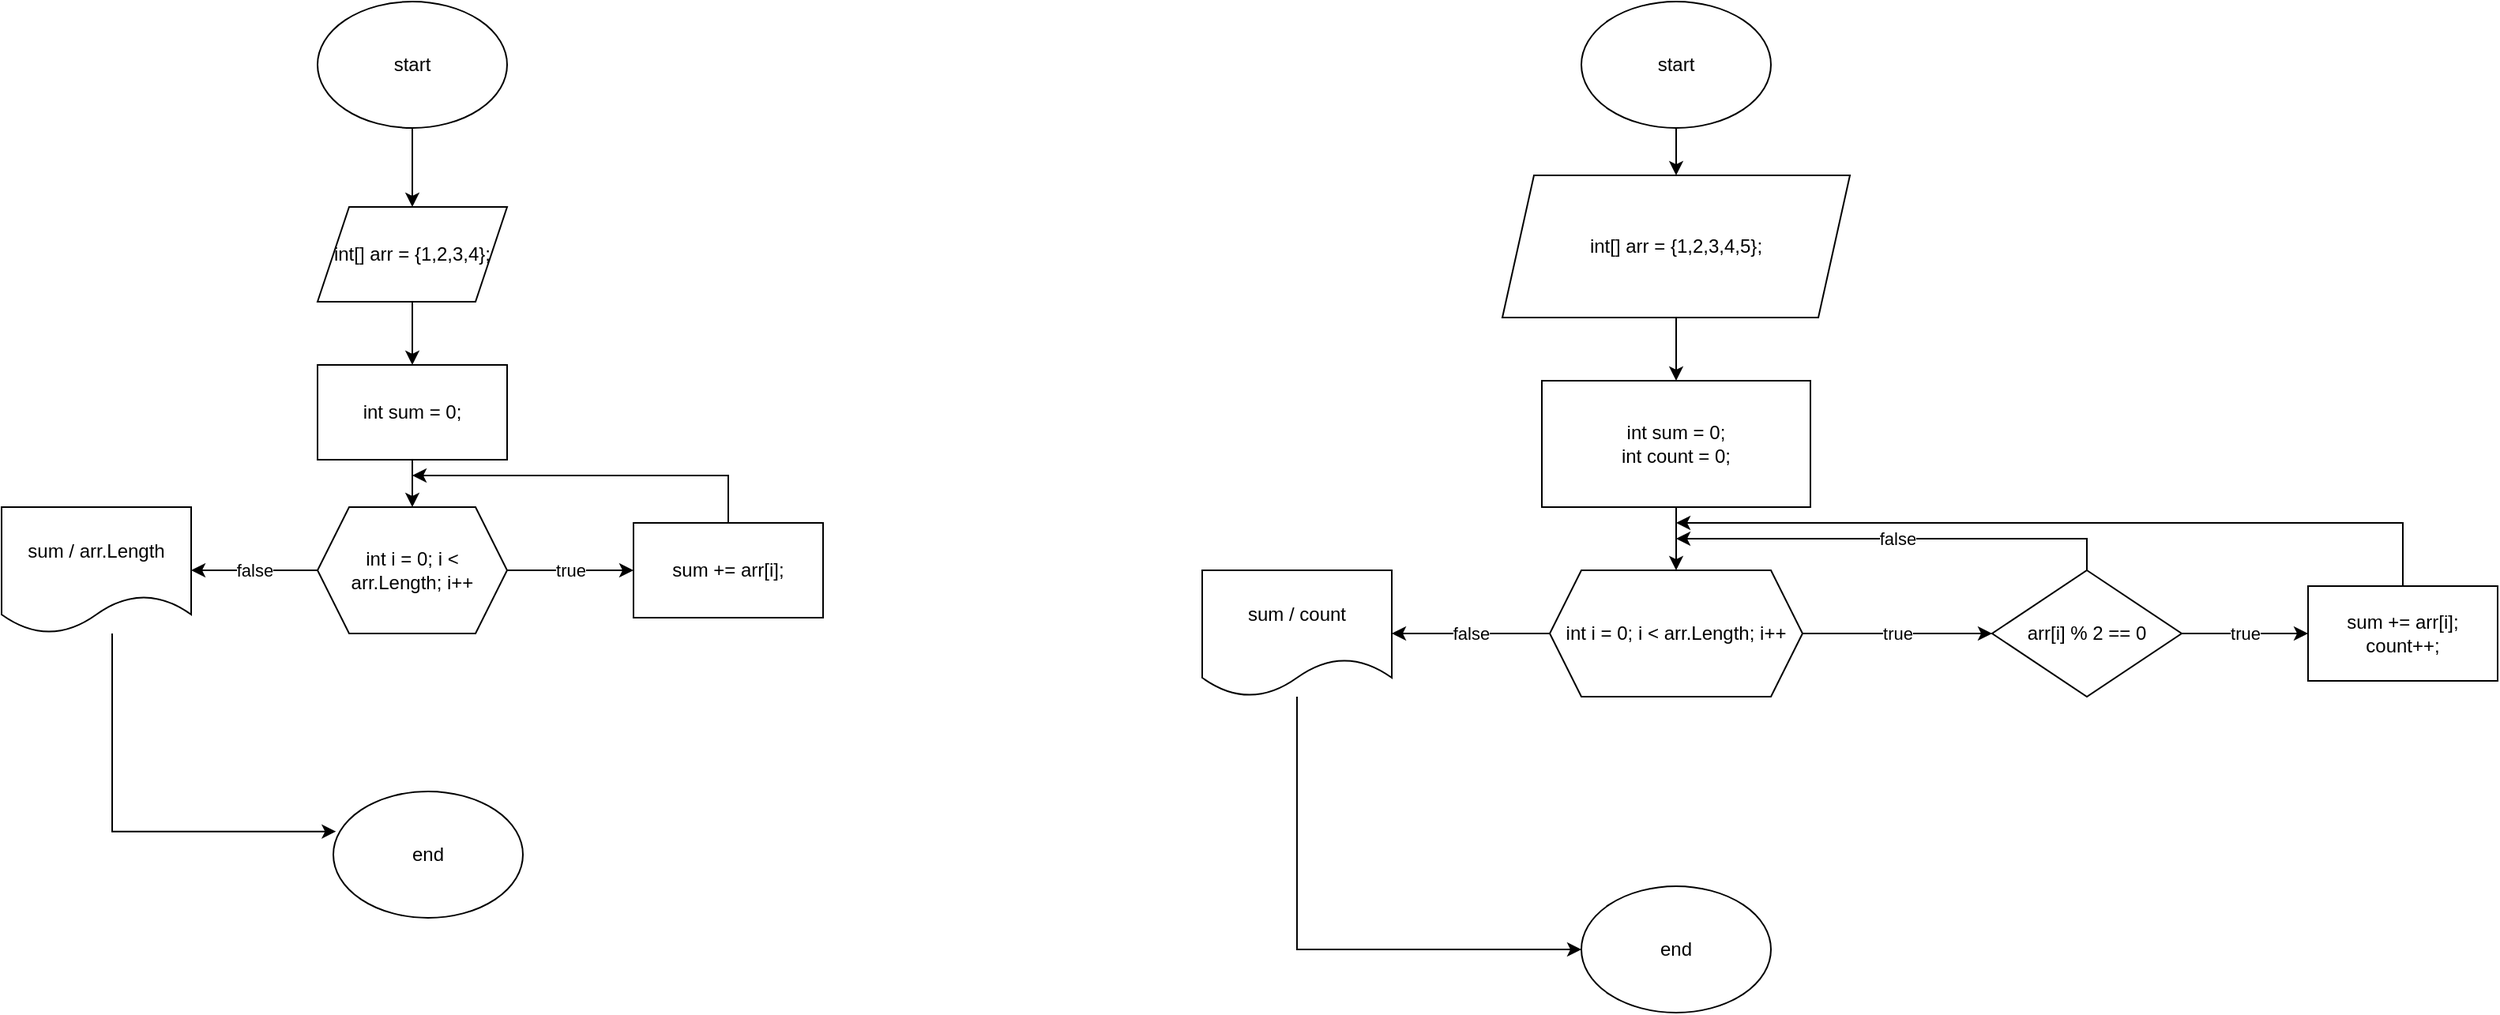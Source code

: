 <mxfile version="24.0.2" type="device">
  <diagram name="Page-1" id="fyjnEVe0-X-UPA_ckTFd">
    <mxGraphModel dx="1434" dy="784" grid="1" gridSize="10" guides="1" tooltips="1" connect="1" arrows="1" fold="1" page="1" pageScale="1" pageWidth="850" pageHeight="1100" math="0" shadow="0">
      <root>
        <mxCell id="0" />
        <mxCell id="1" parent="0" />
        <mxCell id="bqqhJ2vdEcRwNEn7tDVJ-6" value="" style="edgeStyle=orthogonalEdgeStyle;rounded=0;orthogonalLoop=1;jettySize=auto;html=1;" edge="1" parent="1" source="bqqhJ2vdEcRwNEn7tDVJ-3" target="bqqhJ2vdEcRwNEn7tDVJ-5">
          <mxGeometry relative="1" as="geometry" />
        </mxCell>
        <mxCell id="bqqhJ2vdEcRwNEn7tDVJ-3" value="start" style="ellipse;whiteSpace=wrap;html=1;" vertex="1" parent="1">
          <mxGeometry x="330" y="40" width="120" height="80" as="geometry" />
        </mxCell>
        <mxCell id="bqqhJ2vdEcRwNEn7tDVJ-4" value="end" style="ellipse;whiteSpace=wrap;html=1;" vertex="1" parent="1">
          <mxGeometry x="340" y="540" width="120" height="80" as="geometry" />
        </mxCell>
        <mxCell id="bqqhJ2vdEcRwNEn7tDVJ-8" value="" style="edgeStyle=orthogonalEdgeStyle;rounded=0;orthogonalLoop=1;jettySize=auto;html=1;" edge="1" parent="1" source="bqqhJ2vdEcRwNEn7tDVJ-5" target="bqqhJ2vdEcRwNEn7tDVJ-7">
          <mxGeometry relative="1" as="geometry" />
        </mxCell>
        <mxCell id="bqqhJ2vdEcRwNEn7tDVJ-5" value="int[] arr = {1,2,3,4};" style="shape=parallelogram;perimeter=parallelogramPerimeter;whiteSpace=wrap;html=1;fixedSize=1;" vertex="1" parent="1">
          <mxGeometry x="330" y="170" width="120" height="60" as="geometry" />
        </mxCell>
        <mxCell id="bqqhJ2vdEcRwNEn7tDVJ-10" value="" style="edgeStyle=orthogonalEdgeStyle;rounded=0;orthogonalLoop=1;jettySize=auto;html=1;" edge="1" parent="1" source="bqqhJ2vdEcRwNEn7tDVJ-7" target="bqqhJ2vdEcRwNEn7tDVJ-9">
          <mxGeometry relative="1" as="geometry" />
        </mxCell>
        <mxCell id="bqqhJ2vdEcRwNEn7tDVJ-7" value="int sum = 0;" style="whiteSpace=wrap;html=1;" vertex="1" parent="1">
          <mxGeometry x="330" y="270" width="120" height="60" as="geometry" />
        </mxCell>
        <mxCell id="bqqhJ2vdEcRwNEn7tDVJ-12" value="true" style="edgeStyle=orthogonalEdgeStyle;rounded=0;orthogonalLoop=1;jettySize=auto;html=1;" edge="1" parent="1" source="bqqhJ2vdEcRwNEn7tDVJ-9" target="bqqhJ2vdEcRwNEn7tDVJ-11">
          <mxGeometry relative="1" as="geometry" />
        </mxCell>
        <mxCell id="bqqhJ2vdEcRwNEn7tDVJ-15" value="false" style="edgeStyle=orthogonalEdgeStyle;rounded=0;orthogonalLoop=1;jettySize=auto;html=1;" edge="1" parent="1" source="bqqhJ2vdEcRwNEn7tDVJ-9" target="bqqhJ2vdEcRwNEn7tDVJ-14">
          <mxGeometry relative="1" as="geometry" />
        </mxCell>
        <mxCell id="bqqhJ2vdEcRwNEn7tDVJ-9" value="int i = 0; i &amp;lt; arr.Length; i++" style="shape=hexagon;perimeter=hexagonPerimeter2;whiteSpace=wrap;html=1;fixedSize=1;" vertex="1" parent="1">
          <mxGeometry x="330" y="360" width="120" height="80" as="geometry" />
        </mxCell>
        <mxCell id="bqqhJ2vdEcRwNEn7tDVJ-13" style="edgeStyle=orthogonalEdgeStyle;rounded=0;orthogonalLoop=1;jettySize=auto;html=1;" edge="1" parent="1" source="bqqhJ2vdEcRwNEn7tDVJ-11">
          <mxGeometry relative="1" as="geometry">
            <mxPoint x="390" y="340" as="targetPoint" />
            <Array as="points">
              <mxPoint x="590" y="340" />
            </Array>
          </mxGeometry>
        </mxCell>
        <mxCell id="bqqhJ2vdEcRwNEn7tDVJ-11" value="sum += arr[i];" style="whiteSpace=wrap;html=1;" vertex="1" parent="1">
          <mxGeometry x="530" y="370" width="120" height="60" as="geometry" />
        </mxCell>
        <mxCell id="bqqhJ2vdEcRwNEn7tDVJ-14" value="sum / arr.Length" style="shape=document;whiteSpace=wrap;html=1;boundedLbl=1;" vertex="1" parent="1">
          <mxGeometry x="130" y="360" width="120" height="80" as="geometry" />
        </mxCell>
        <mxCell id="bqqhJ2vdEcRwNEn7tDVJ-16" style="edgeStyle=orthogonalEdgeStyle;rounded=0;orthogonalLoop=1;jettySize=auto;html=1;entryX=0.014;entryY=0.317;entryDx=0;entryDy=0;entryPerimeter=0;" edge="1" parent="1" source="bqqhJ2vdEcRwNEn7tDVJ-14" target="bqqhJ2vdEcRwNEn7tDVJ-4">
          <mxGeometry relative="1" as="geometry">
            <Array as="points">
              <mxPoint x="200" y="565" />
            </Array>
          </mxGeometry>
        </mxCell>
        <mxCell id="bqqhJ2vdEcRwNEn7tDVJ-20" value="" style="edgeStyle=orthogonalEdgeStyle;rounded=0;orthogonalLoop=1;jettySize=auto;html=1;" edge="1" parent="1" source="bqqhJ2vdEcRwNEn7tDVJ-17" target="bqqhJ2vdEcRwNEn7tDVJ-19">
          <mxGeometry relative="1" as="geometry" />
        </mxCell>
        <mxCell id="bqqhJ2vdEcRwNEn7tDVJ-17" value="start" style="ellipse;whiteSpace=wrap;html=1;" vertex="1" parent="1">
          <mxGeometry x="1130" y="40" width="120" height="80" as="geometry" />
        </mxCell>
        <mxCell id="bqqhJ2vdEcRwNEn7tDVJ-18" value="end" style="ellipse;whiteSpace=wrap;html=1;" vertex="1" parent="1">
          <mxGeometry x="1130" y="600" width="120" height="80" as="geometry" />
        </mxCell>
        <mxCell id="bqqhJ2vdEcRwNEn7tDVJ-22" value="" style="edgeStyle=orthogonalEdgeStyle;rounded=0;orthogonalLoop=1;jettySize=auto;html=1;" edge="1" parent="1" source="bqqhJ2vdEcRwNEn7tDVJ-19" target="bqqhJ2vdEcRwNEn7tDVJ-21">
          <mxGeometry relative="1" as="geometry" />
        </mxCell>
        <mxCell id="bqqhJ2vdEcRwNEn7tDVJ-19" value="int[] arr = {1,2,3,4,5};" style="shape=parallelogram;perimeter=parallelogramPerimeter;whiteSpace=wrap;html=1;fixedSize=1;" vertex="1" parent="1">
          <mxGeometry x="1080" y="150" width="220" height="90" as="geometry" />
        </mxCell>
        <mxCell id="bqqhJ2vdEcRwNEn7tDVJ-24" value="" style="edgeStyle=orthogonalEdgeStyle;rounded=0;orthogonalLoop=1;jettySize=auto;html=1;" edge="1" parent="1" source="bqqhJ2vdEcRwNEn7tDVJ-21" target="bqqhJ2vdEcRwNEn7tDVJ-23">
          <mxGeometry relative="1" as="geometry" />
        </mxCell>
        <mxCell id="bqqhJ2vdEcRwNEn7tDVJ-21" value="int sum = 0;&lt;div&gt;int count = 0;&lt;/div&gt;" style="whiteSpace=wrap;html=1;" vertex="1" parent="1">
          <mxGeometry x="1105" y="280" width="170" height="80" as="geometry" />
        </mxCell>
        <mxCell id="bqqhJ2vdEcRwNEn7tDVJ-26" value="true" style="edgeStyle=orthogonalEdgeStyle;rounded=0;orthogonalLoop=1;jettySize=auto;html=1;" edge="1" parent="1" source="bqqhJ2vdEcRwNEn7tDVJ-23" target="bqqhJ2vdEcRwNEn7tDVJ-25">
          <mxGeometry relative="1" as="geometry" />
        </mxCell>
        <mxCell id="bqqhJ2vdEcRwNEn7tDVJ-32" value="false" style="edgeStyle=orthogonalEdgeStyle;rounded=0;orthogonalLoop=1;jettySize=auto;html=1;" edge="1" parent="1" source="bqqhJ2vdEcRwNEn7tDVJ-23" target="bqqhJ2vdEcRwNEn7tDVJ-31">
          <mxGeometry relative="1" as="geometry" />
        </mxCell>
        <mxCell id="bqqhJ2vdEcRwNEn7tDVJ-23" value="int i = 0; i &amp;lt; arr.Length; i++" style="shape=hexagon;perimeter=hexagonPerimeter2;whiteSpace=wrap;html=1;fixedSize=1;" vertex="1" parent="1">
          <mxGeometry x="1110" y="400" width="160" height="80" as="geometry" />
        </mxCell>
        <mxCell id="bqqhJ2vdEcRwNEn7tDVJ-28" value="true" style="edgeStyle=orthogonalEdgeStyle;rounded=0;orthogonalLoop=1;jettySize=auto;html=1;" edge="1" parent="1" source="bqqhJ2vdEcRwNEn7tDVJ-25" target="bqqhJ2vdEcRwNEn7tDVJ-27">
          <mxGeometry relative="1" as="geometry" />
        </mxCell>
        <mxCell id="bqqhJ2vdEcRwNEn7tDVJ-30" value="false" style="edgeStyle=orthogonalEdgeStyle;rounded=0;orthogonalLoop=1;jettySize=auto;html=1;" edge="1" parent="1" source="bqqhJ2vdEcRwNEn7tDVJ-25">
          <mxGeometry relative="1" as="geometry">
            <mxPoint x="1190" y="380" as="targetPoint" />
            <Array as="points">
              <mxPoint x="1450" y="380" />
            </Array>
          </mxGeometry>
        </mxCell>
        <mxCell id="bqqhJ2vdEcRwNEn7tDVJ-25" value="arr[i] % 2 == 0" style="rhombus;whiteSpace=wrap;html=1;" vertex="1" parent="1">
          <mxGeometry x="1390" y="400" width="120" height="80" as="geometry" />
        </mxCell>
        <mxCell id="bqqhJ2vdEcRwNEn7tDVJ-29" style="edgeStyle=orthogonalEdgeStyle;rounded=0;orthogonalLoop=1;jettySize=auto;html=1;" edge="1" parent="1" source="bqqhJ2vdEcRwNEn7tDVJ-27">
          <mxGeometry relative="1" as="geometry">
            <mxPoint x="1190" y="370" as="targetPoint" />
            <Array as="points">
              <mxPoint x="1650" y="370" />
            </Array>
          </mxGeometry>
        </mxCell>
        <mxCell id="bqqhJ2vdEcRwNEn7tDVJ-27" value="sum += arr[i];&lt;div&gt;count++;&lt;/div&gt;" style="whiteSpace=wrap;html=1;" vertex="1" parent="1">
          <mxGeometry x="1590" y="410" width="120" height="60" as="geometry" />
        </mxCell>
        <mxCell id="bqqhJ2vdEcRwNEn7tDVJ-33" style="edgeStyle=orthogonalEdgeStyle;rounded=0;orthogonalLoop=1;jettySize=auto;html=1;entryX=0;entryY=0.5;entryDx=0;entryDy=0;" edge="1" parent="1" source="bqqhJ2vdEcRwNEn7tDVJ-31" target="bqqhJ2vdEcRwNEn7tDVJ-18">
          <mxGeometry relative="1" as="geometry">
            <Array as="points">
              <mxPoint x="950" y="640" />
            </Array>
          </mxGeometry>
        </mxCell>
        <mxCell id="bqqhJ2vdEcRwNEn7tDVJ-31" value="sum / count" style="shape=document;whiteSpace=wrap;html=1;boundedLbl=1;" vertex="1" parent="1">
          <mxGeometry x="890" y="400" width="120" height="80" as="geometry" />
        </mxCell>
      </root>
    </mxGraphModel>
  </diagram>
</mxfile>

